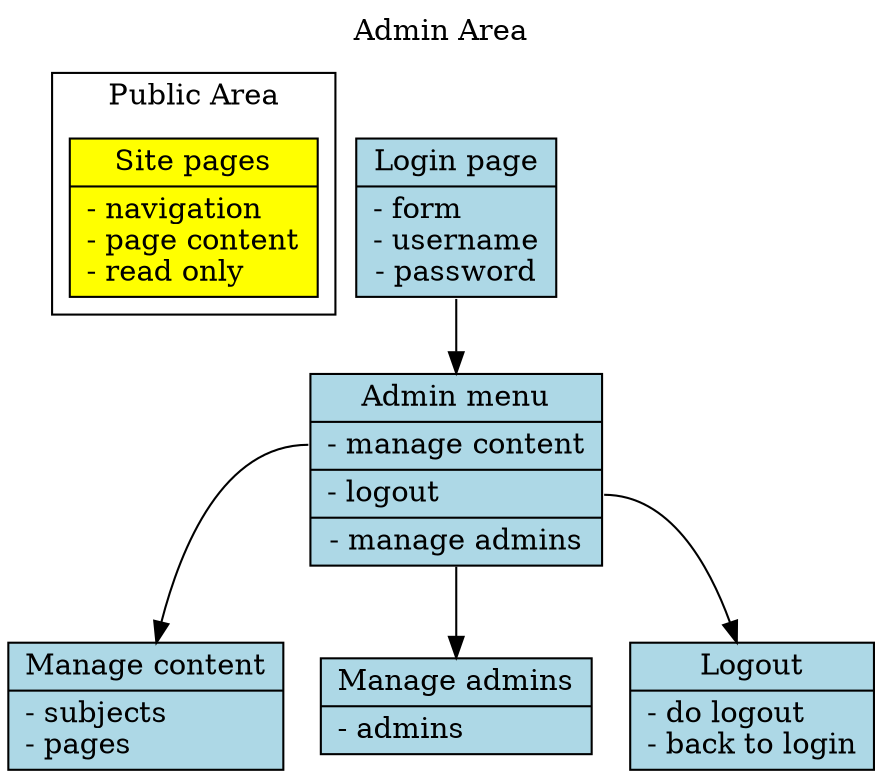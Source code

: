 digraph structs {
// particular example designed from PHP with MySQL Essential Trainine: 2 Build CMS
// design based on: https://graphviz.herokuapp.com/ 
  subgraph cluster_public {
        labelloc = t
        label = "Public Area"
        // bgcolor="yellow"

        node [shape = "record"
        style="filled"
        fillcolor="yellow"
        ranksep=0.05
        nodesep=0.01
        len=0];

        P1 [label="{Site pages|- navigation\l- page content\l- read only\l}" style="filled"]
    }
    graph [
      label = "Admin Area"
      labelloc = t
      ]

  node [shape=record fillcolor="lightblue" style="filled" labeljust="l"];

  s0 [label="{Login page|- form\l- username\n- password}"]
	s1 [label="{Admin menu|<f1> - manage content\l|<f2>- logout\l|<f3>- manage admins}"];
	s2 [label="{Manage content|- subjects\l- pages\l}"];
	s3 [label="{Manage admins|- admins\l}"];
  s4 [label="{Logout|- do logout\l- back to login\l}"];
	s0:s -> s1;
  s1:f1 -> s2;
  s1:f3 -> s3;
  s1:f2 -> s4;

}
